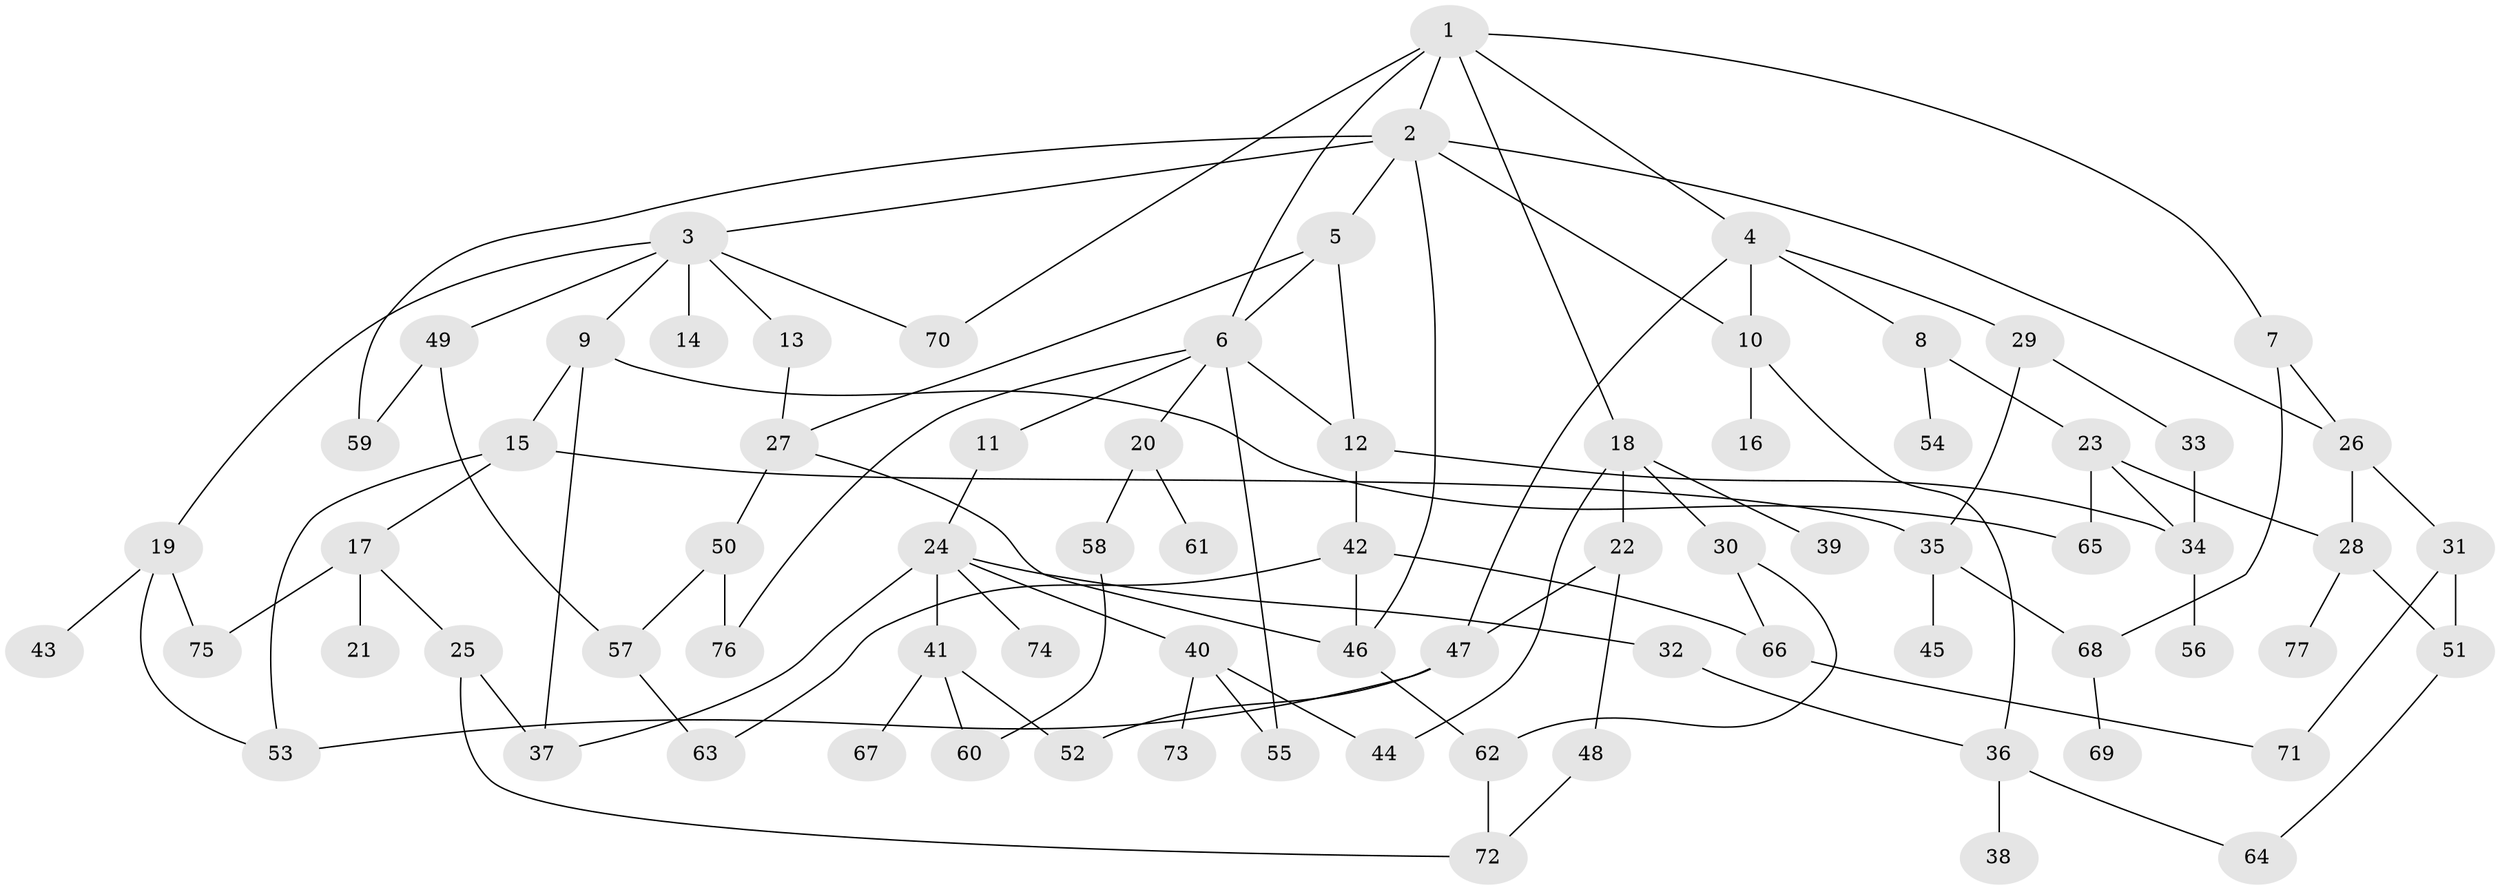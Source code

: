 // Generated by graph-tools (version 1.1) at 2025/13/03/09/25 04:13:19]
// undirected, 77 vertices, 112 edges
graph export_dot {
graph [start="1"]
  node [color=gray90,style=filled];
  1;
  2;
  3;
  4;
  5;
  6;
  7;
  8;
  9;
  10;
  11;
  12;
  13;
  14;
  15;
  16;
  17;
  18;
  19;
  20;
  21;
  22;
  23;
  24;
  25;
  26;
  27;
  28;
  29;
  30;
  31;
  32;
  33;
  34;
  35;
  36;
  37;
  38;
  39;
  40;
  41;
  42;
  43;
  44;
  45;
  46;
  47;
  48;
  49;
  50;
  51;
  52;
  53;
  54;
  55;
  56;
  57;
  58;
  59;
  60;
  61;
  62;
  63;
  64;
  65;
  66;
  67;
  68;
  69;
  70;
  71;
  72;
  73;
  74;
  75;
  76;
  77;
  1 -- 2;
  1 -- 4;
  1 -- 7;
  1 -- 18;
  1 -- 70;
  1 -- 6;
  2 -- 3;
  2 -- 5;
  2 -- 10;
  2 -- 26;
  2 -- 46;
  2 -- 59;
  3 -- 9;
  3 -- 13;
  3 -- 14;
  3 -- 19;
  3 -- 49;
  3 -- 70;
  4 -- 8;
  4 -- 29;
  4 -- 47;
  4 -- 10;
  5 -- 6;
  5 -- 12;
  5 -- 27;
  6 -- 11;
  6 -- 20;
  6 -- 55;
  6 -- 76;
  6 -- 12;
  7 -- 68;
  7 -- 26;
  8 -- 23;
  8 -- 54;
  9 -- 15;
  9 -- 37;
  9 -- 65;
  10 -- 16;
  10 -- 36;
  11 -- 24;
  12 -- 42;
  12 -- 34;
  13 -- 27;
  15 -- 17;
  15 -- 35;
  15 -- 53;
  17 -- 21;
  17 -- 25;
  17 -- 75;
  18 -- 22;
  18 -- 30;
  18 -- 39;
  18 -- 44;
  19 -- 43;
  19 -- 53;
  19 -- 75;
  20 -- 58;
  20 -- 61;
  22 -- 48;
  22 -- 47;
  23 -- 34;
  23 -- 65;
  23 -- 28;
  24 -- 32;
  24 -- 40;
  24 -- 41;
  24 -- 74;
  24 -- 37;
  25 -- 37;
  25 -- 72;
  26 -- 28;
  26 -- 31;
  27 -- 50;
  27 -- 46;
  28 -- 51;
  28 -- 77;
  29 -- 33;
  29 -- 35;
  30 -- 66;
  30 -- 62;
  31 -- 71;
  31 -- 51;
  32 -- 36;
  33 -- 34;
  34 -- 56;
  35 -- 45;
  35 -- 68;
  36 -- 38;
  36 -- 64;
  40 -- 73;
  40 -- 55;
  40 -- 44;
  41 -- 52;
  41 -- 60;
  41 -- 67;
  42 -- 46;
  42 -- 66;
  42 -- 63;
  46 -- 62;
  47 -- 52;
  47 -- 53;
  48 -- 72;
  49 -- 59;
  49 -- 57;
  50 -- 57;
  50 -- 76;
  51 -- 64;
  57 -- 63;
  58 -- 60;
  62 -- 72;
  66 -- 71;
  68 -- 69;
}
